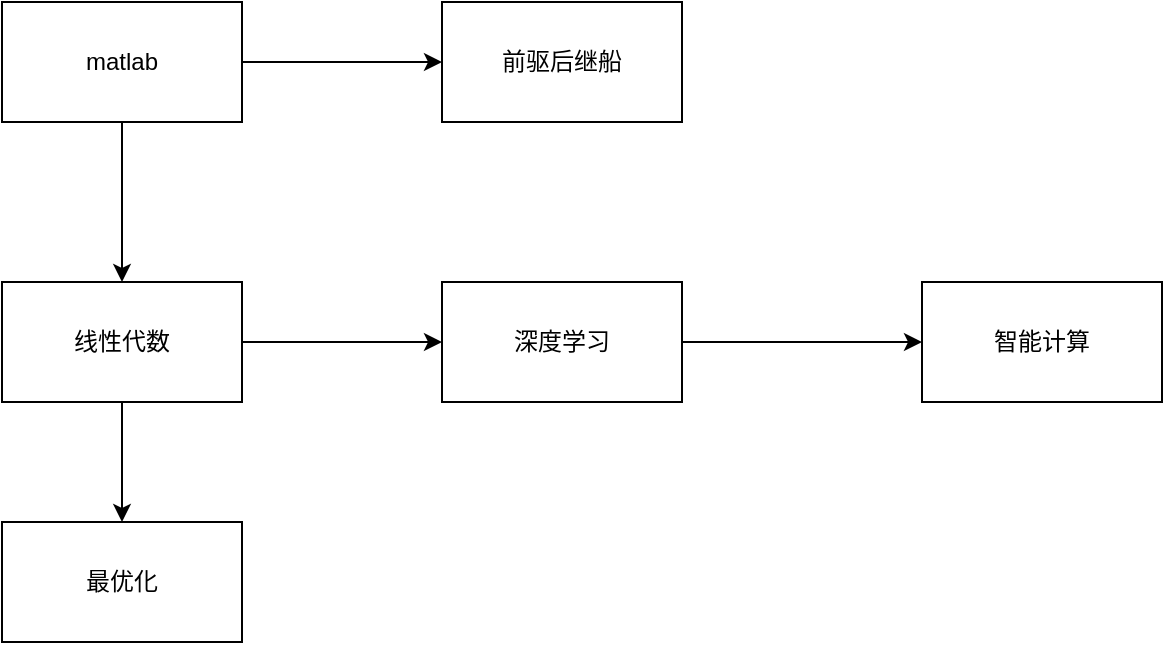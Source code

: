 <mxfile version="20.8.23" type="github">
  <diagram name="第 1 页" id="GjpTzR-yzpCoA1DVSMua">
    <mxGraphModel dx="827" dy="762" grid="1" gridSize="10" guides="1" tooltips="1" connect="1" arrows="1" fold="1" page="1" pageScale="1" pageWidth="827" pageHeight="1169" math="0" shadow="0">
      <root>
        <mxCell id="0" />
        <mxCell id="1" parent="0" />
        <mxCell id="Lc8YYF_Pm4LHZvXcDxUV-3" style="edgeStyle=orthogonalEdgeStyle;rounded=0;orthogonalLoop=1;jettySize=auto;html=1;exitX=1;exitY=0.5;exitDx=0;exitDy=0;" parent="1" source="Lc8YYF_Pm4LHZvXcDxUV-1" target="Lc8YYF_Pm4LHZvXcDxUV-2" edge="1">
          <mxGeometry relative="1" as="geometry" />
        </mxCell>
        <mxCell id="6HUluCy-syWH8qmNevtN-1" style="edgeStyle=orthogonalEdgeStyle;rounded=0;orthogonalLoop=1;jettySize=auto;html=1;exitX=0.5;exitY=1;exitDx=0;exitDy=0;" edge="1" parent="1" source="Lc8YYF_Pm4LHZvXcDxUV-1">
          <mxGeometry relative="1" as="geometry">
            <mxPoint x="170" y="400" as="targetPoint" />
          </mxGeometry>
        </mxCell>
        <mxCell id="Lc8YYF_Pm4LHZvXcDxUV-1" value="线性代数" style="rounded=0;whiteSpace=wrap;html=1;" parent="1" vertex="1">
          <mxGeometry x="110" y="280" width="120" height="60" as="geometry" />
        </mxCell>
        <mxCell id="Lc8YYF_Pm4LHZvXcDxUV-6" style="edgeStyle=orthogonalEdgeStyle;rounded=0;orthogonalLoop=1;jettySize=auto;html=1;exitX=1;exitY=0.5;exitDx=0;exitDy=0;" parent="1" source="Lc8YYF_Pm4LHZvXcDxUV-2" target="Lc8YYF_Pm4LHZvXcDxUV-5" edge="1">
          <mxGeometry relative="1" as="geometry" />
        </mxCell>
        <mxCell id="Lc8YYF_Pm4LHZvXcDxUV-2" value="深度学习" style="rounded=0;whiteSpace=wrap;html=1;" parent="1" vertex="1">
          <mxGeometry x="330" y="280" width="120" height="60" as="geometry" />
        </mxCell>
        <mxCell id="Lc8YYF_Pm4LHZvXcDxUV-5" value="智能计算" style="rounded=0;whiteSpace=wrap;html=1;" parent="1" vertex="1">
          <mxGeometry x="570" y="280" width="120" height="60" as="geometry" />
        </mxCell>
        <mxCell id="Lc8YYF_Pm4LHZvXcDxUV-8" style="edgeStyle=orthogonalEdgeStyle;rounded=0;orthogonalLoop=1;jettySize=auto;html=1;exitX=0.5;exitY=1;exitDx=0;exitDy=0;entryX=0.5;entryY=0;entryDx=0;entryDy=0;" parent="1" source="Lc8YYF_Pm4LHZvXcDxUV-7" target="Lc8YYF_Pm4LHZvXcDxUV-1" edge="1">
          <mxGeometry relative="1" as="geometry" />
        </mxCell>
        <mxCell id="Lc8YYF_Pm4LHZvXcDxUV-10" style="edgeStyle=orthogonalEdgeStyle;rounded=0;orthogonalLoop=1;jettySize=auto;html=1;exitX=1;exitY=0.5;exitDx=0;exitDy=0;entryX=0;entryY=0.5;entryDx=0;entryDy=0;" parent="1" source="Lc8YYF_Pm4LHZvXcDxUV-7" target="Lc8YYF_Pm4LHZvXcDxUV-9" edge="1">
          <mxGeometry relative="1" as="geometry" />
        </mxCell>
        <mxCell id="Lc8YYF_Pm4LHZvXcDxUV-7" value="matlab" style="rounded=0;whiteSpace=wrap;html=1;" parent="1" vertex="1">
          <mxGeometry x="110" y="140" width="120" height="60" as="geometry" />
        </mxCell>
        <mxCell id="Lc8YYF_Pm4LHZvXcDxUV-9" value="前驱后继船" style="rounded=0;whiteSpace=wrap;html=1;" parent="1" vertex="1">
          <mxGeometry x="330" y="140" width="120" height="60" as="geometry" />
        </mxCell>
        <mxCell id="6HUluCy-syWH8qmNevtN-2" value="最优化" style="rounded=0;whiteSpace=wrap;html=1;" vertex="1" parent="1">
          <mxGeometry x="110" y="400" width="120" height="60" as="geometry" />
        </mxCell>
      </root>
    </mxGraphModel>
  </diagram>
</mxfile>
